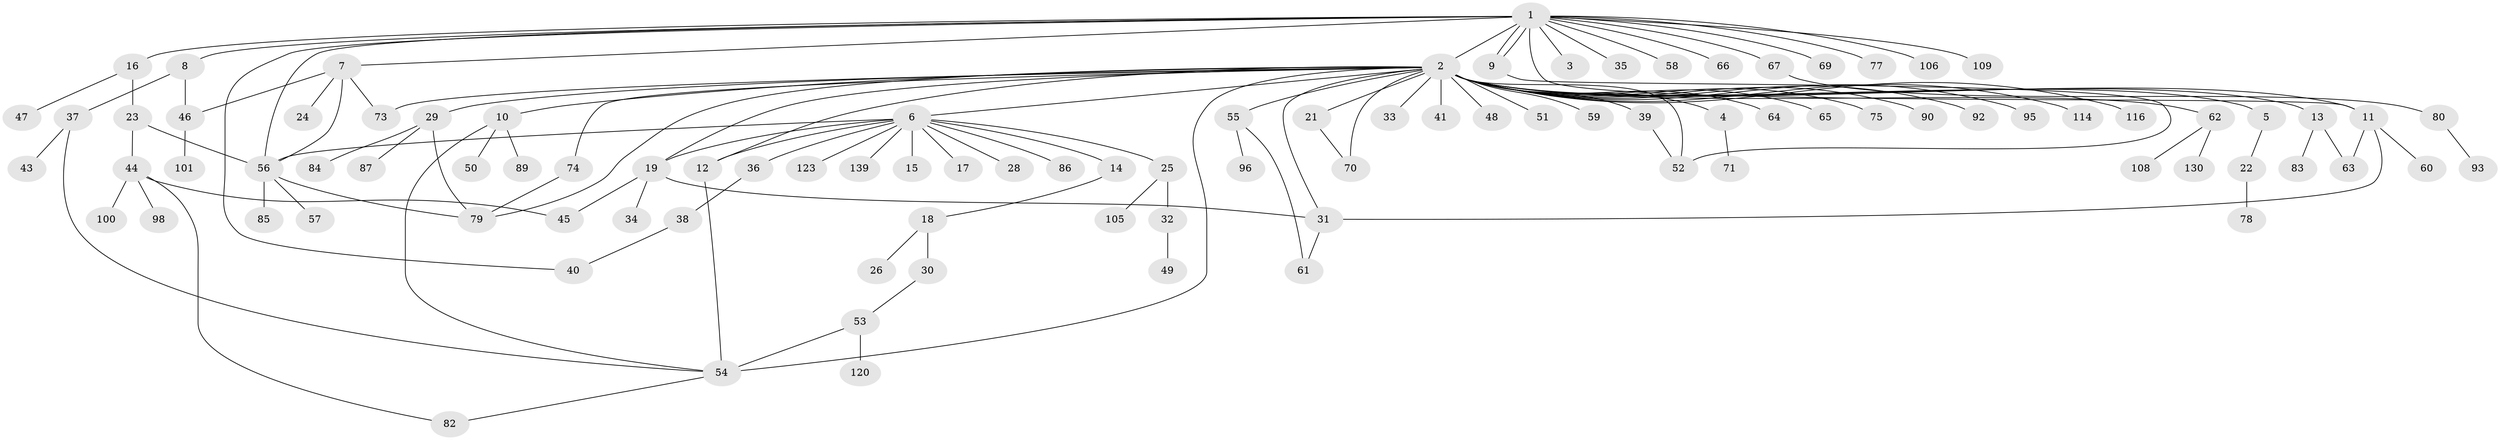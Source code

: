 // original degree distribution, {19: 0.007042253521126761, 36: 0.007042253521126761, 1: 0.4859154929577465, 2: 0.2323943661971831, 13: 0.007042253521126761, 5: 0.035211267605633804, 3: 0.16901408450704225, 4: 0.035211267605633804, 6: 0.007042253521126761, 9: 0.007042253521126761, 7: 0.007042253521126761}
// Generated by graph-tools (version 1.1) at 2025/18/03/04/25 18:18:27]
// undirected, 99 vertices, 124 edges
graph export_dot {
graph [start="1"]
  node [color=gray90,style=filled];
  1;
  2;
  3;
  4;
  5;
  6;
  7;
  8;
  9;
  10;
  11 [super="+20+113"];
  12;
  13;
  14;
  15;
  16;
  17;
  18;
  19 [super="+27+81+91+99"];
  21 [super="+134+140"];
  22;
  23;
  24;
  25;
  26;
  28 [super="+72"];
  29 [super="+141"];
  30 [super="+88"];
  31 [super="+131+129"];
  32 [super="+102"];
  33 [super="+121"];
  34;
  35;
  36;
  37;
  38;
  39;
  40;
  41;
  43;
  44;
  45 [super="+107"];
  46;
  47;
  48;
  49;
  50;
  51;
  52 [super="+68"];
  53;
  54 [super="+76+124+133"];
  55;
  56 [super="+137+94+119+97+125"];
  57 [super="+103"];
  58;
  59;
  60;
  61;
  62;
  63 [super="+117"];
  64;
  65;
  66;
  67;
  69 [super="+110"];
  70;
  71;
  73;
  74;
  75 [super="+111"];
  77;
  78;
  79 [super="+136+104"];
  80;
  82;
  83;
  84;
  85;
  86;
  87;
  89;
  90;
  92;
  93;
  95;
  96;
  98 [super="+115"];
  100;
  101;
  105;
  106;
  108;
  109;
  114;
  116;
  120;
  123;
  130;
  139 [super="+142"];
  1 -- 2;
  1 -- 3;
  1 -- 7;
  1 -- 8;
  1 -- 9;
  1 -- 9;
  1 -- 11;
  1 -- 16;
  1 -- 35;
  1 -- 40;
  1 -- 56 [weight=2];
  1 -- 58;
  1 -- 66;
  1 -- 67;
  1 -- 69;
  1 -- 77;
  1 -- 106;
  1 -- 109;
  2 -- 4;
  2 -- 5;
  2 -- 6;
  2 -- 10;
  2 -- 12;
  2 -- 13;
  2 -- 19;
  2 -- 21;
  2 -- 29;
  2 -- 31;
  2 -- 33;
  2 -- 39;
  2 -- 41;
  2 -- 48;
  2 -- 51;
  2 -- 55;
  2 -- 59;
  2 -- 62;
  2 -- 64;
  2 -- 65;
  2 -- 70;
  2 -- 73;
  2 -- 74;
  2 -- 75;
  2 -- 90;
  2 -- 92;
  2 -- 95;
  2 -- 114;
  2 -- 116;
  2 -- 79;
  2 -- 11;
  2 -- 52;
  2 -- 54 [weight=2];
  4 -- 71;
  5 -- 22;
  6 -- 12;
  6 -- 14;
  6 -- 15;
  6 -- 17;
  6 -- 25;
  6 -- 28;
  6 -- 36;
  6 -- 86;
  6 -- 123;
  6 -- 139;
  6 -- 56;
  6 -- 19;
  7 -- 24;
  7 -- 46;
  7 -- 73;
  7 -- 56;
  8 -- 37;
  8 -- 46;
  9 -- 52;
  10 -- 50;
  10 -- 54;
  10 -- 89;
  11 -- 31;
  11 -- 60;
  11 -- 63;
  12 -- 54;
  13 -- 63;
  13 -- 83;
  14 -- 18;
  16 -- 23;
  16 -- 47;
  18 -- 26;
  18 -- 30;
  19 -- 34;
  19 -- 45;
  19 -- 31;
  21 -- 70;
  22 -- 78;
  23 -- 44;
  23 -- 56;
  25 -- 32;
  25 -- 105;
  29 -- 79;
  29 -- 84;
  29 -- 87;
  30 -- 53;
  31 -- 61;
  32 -- 49;
  36 -- 38;
  37 -- 43;
  37 -- 54;
  38 -- 40;
  39 -- 52;
  44 -- 45;
  44 -- 82;
  44 -- 98;
  44 -- 100;
  46 -- 101;
  53 -- 120;
  53 -- 54;
  54 -- 82;
  55 -- 61;
  55 -- 96;
  56 -- 57;
  56 -- 85;
  56 -- 79;
  62 -- 108;
  62 -- 130;
  67 -- 80;
  74 -- 79;
  80 -- 93;
}
